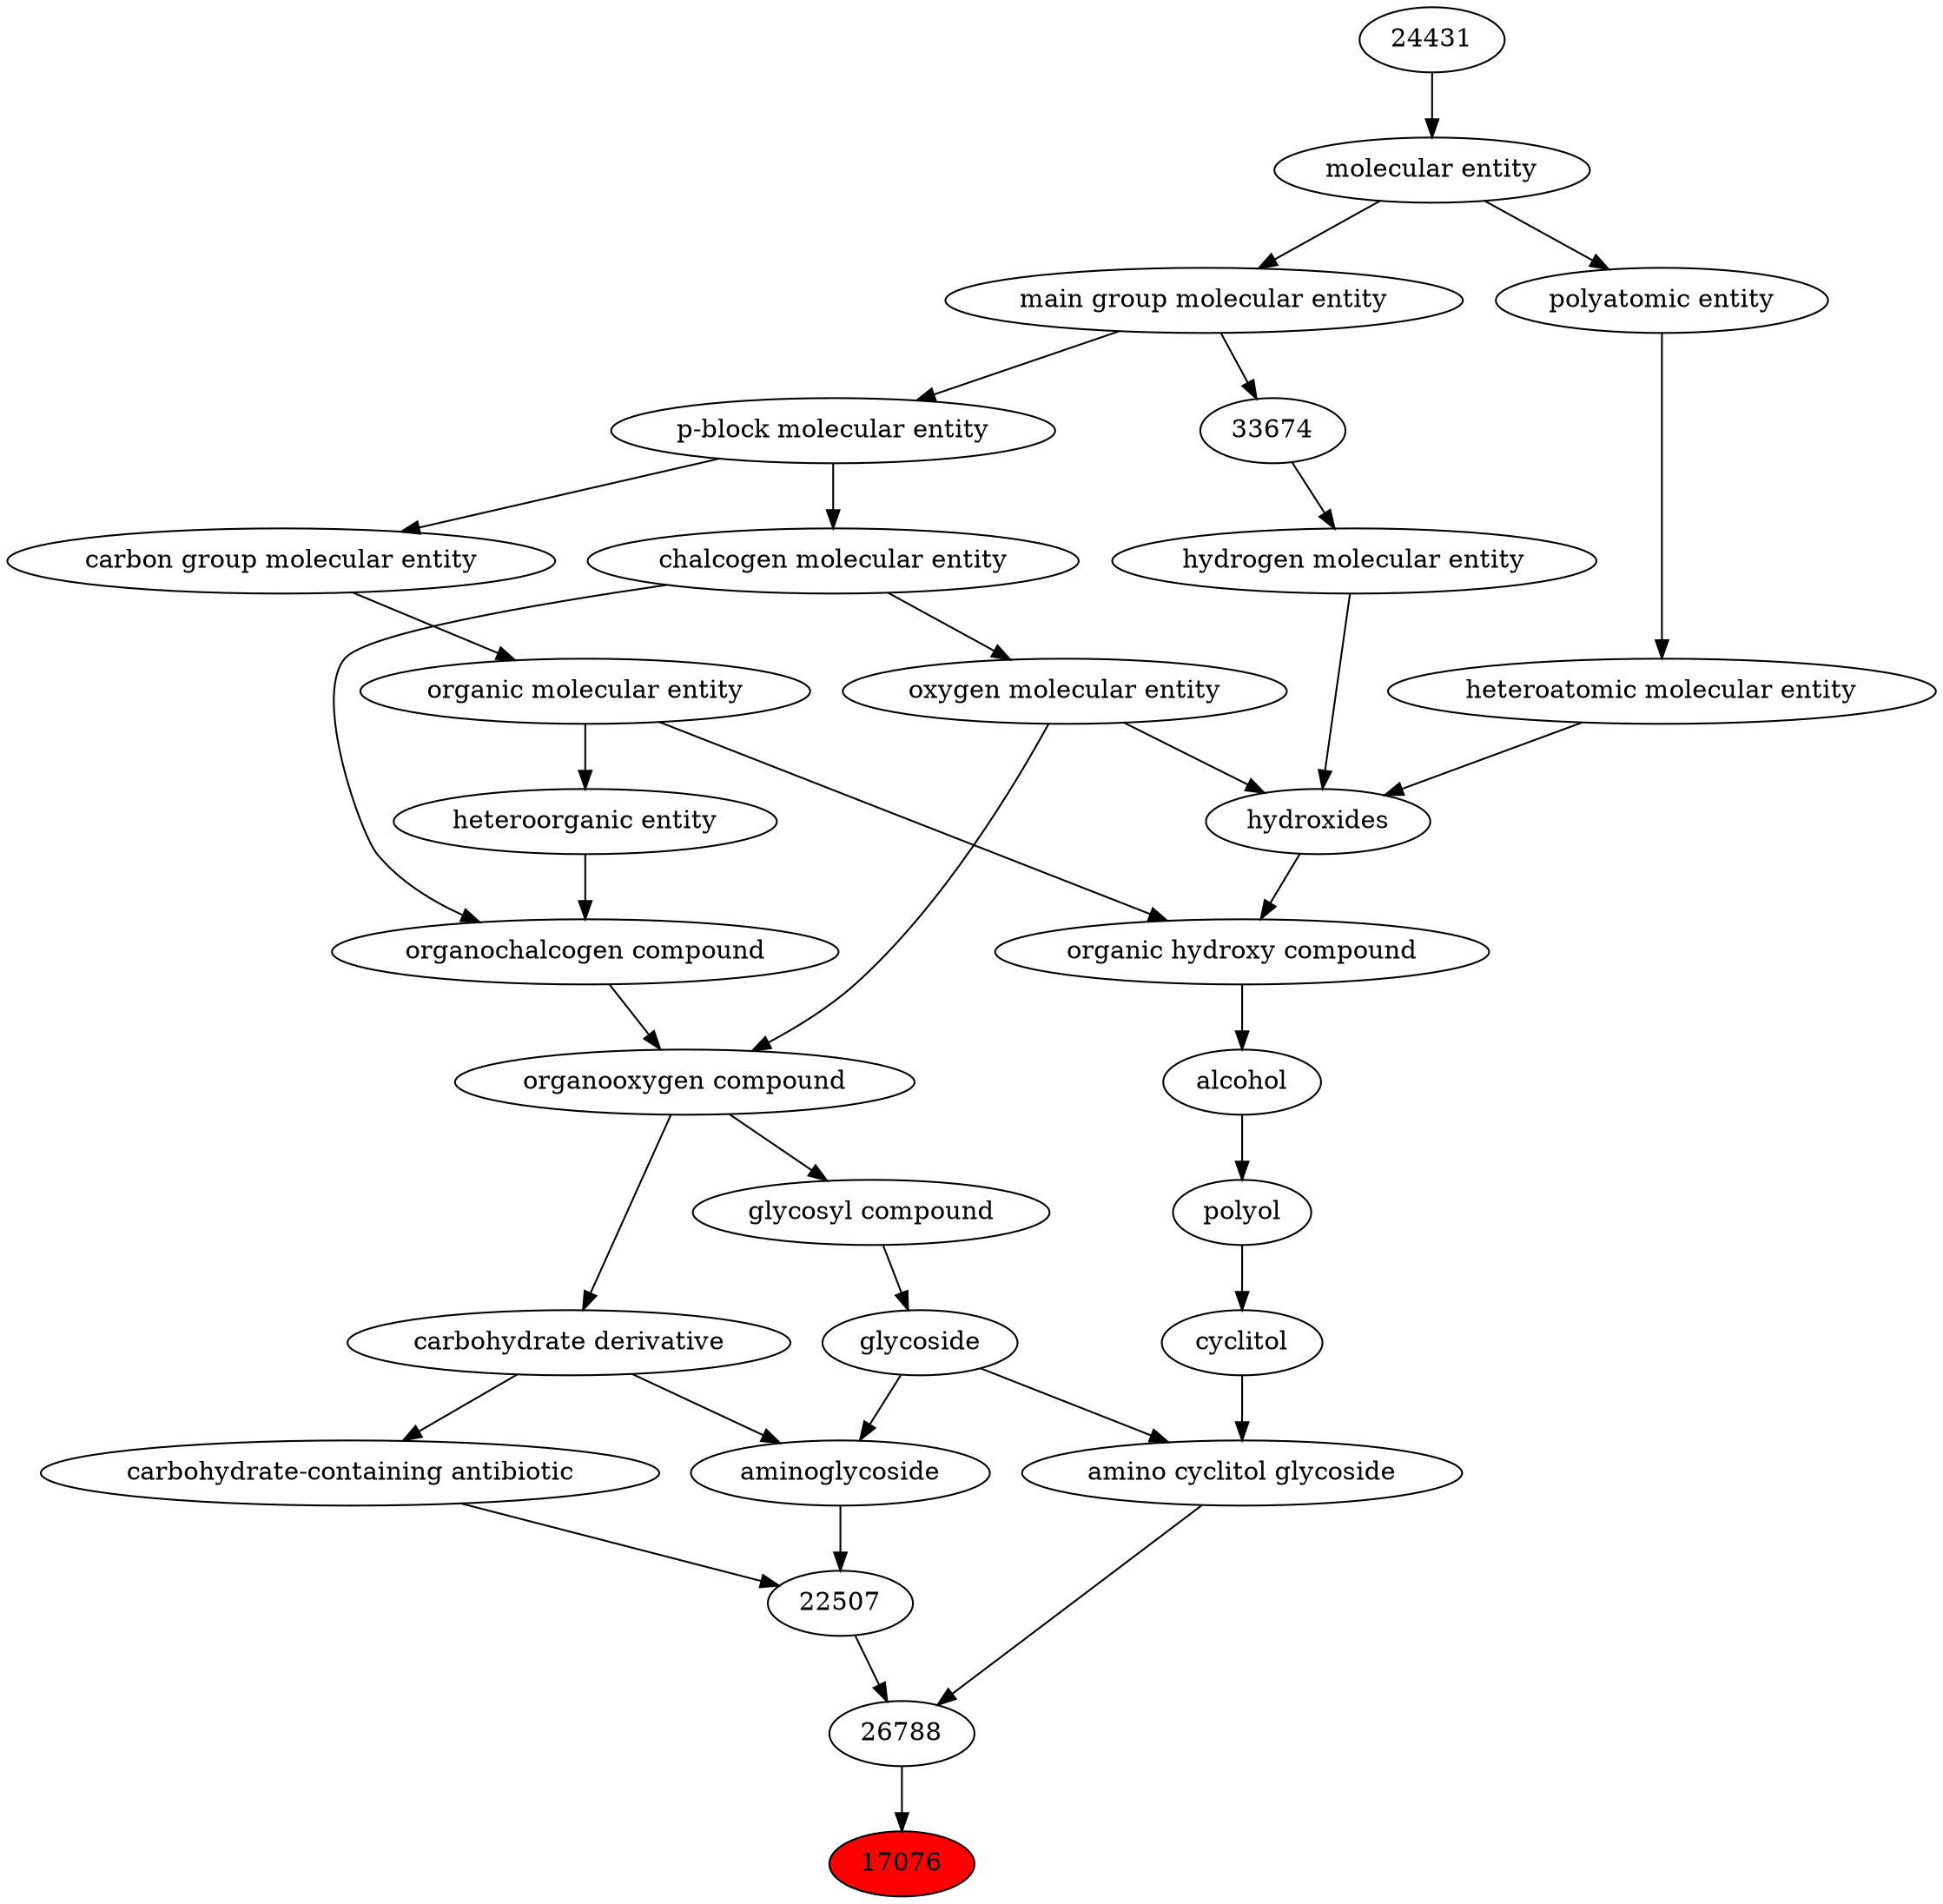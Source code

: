 digraph tree{ 
17076 [label="17076" fillcolor=red style=filled]
26788 -> 17076
26788 [label="26788"]
22507 -> 26788
22479 -> 26788
22507 [label="22507"]
47779 -> 22507
23007 -> 22507
22479 [label="amino cyclitol glycoside"]
24400 -> 22479
23451 -> 22479
47779 [label="aminoglycoside"]
24400 -> 47779
63299 -> 47779
23007 [label="carbohydrate-containing antibiotic"]
63299 -> 23007
24400 [label="glycoside"]
63161 -> 24400
23451 [label="cyclitol"]
26191 -> 23451
63299 [label="carbohydrate derivative"]
36963 -> 63299
63161 [label="glycosyl compound"]
36963 -> 63161
26191 [label="polyol"]
30879 -> 26191
36963 [label="organooxygen compound"]
36962 -> 36963
25806 -> 36963
30879 [label="alcohol"]
33822 -> 30879
36962 [label="organochalcogen compound"]
33285 -> 36962
33304 -> 36962
25806 [label="oxygen molecular entity"]
33304 -> 25806
33822 [label="organic hydroxy compound"]
24651 -> 33822
50860 -> 33822
33285 [label="heteroorganic entity"]
50860 -> 33285
33304 [label="chalcogen molecular entity"]
33675 -> 33304
24651 [label="hydroxides"]
25806 -> 24651
33608 -> 24651
37577 -> 24651
50860 [label="organic molecular entity"]
33582 -> 50860
33675 [label="p-block molecular entity"]
33579 -> 33675
33608 [label="hydrogen molecular entity"]
33674 -> 33608
37577 [label="heteroatomic molecular entity"]
36357 -> 37577
33582 [label="carbon group molecular entity"]
33675 -> 33582
33579 [label="main group molecular entity"]
23367 -> 33579
33674 [label="33674"]
33579 -> 33674
36357 [label="polyatomic entity"]
23367 -> 36357
23367 [label="molecular entity"]
24431 -> 23367
24431 [label="24431"]
}